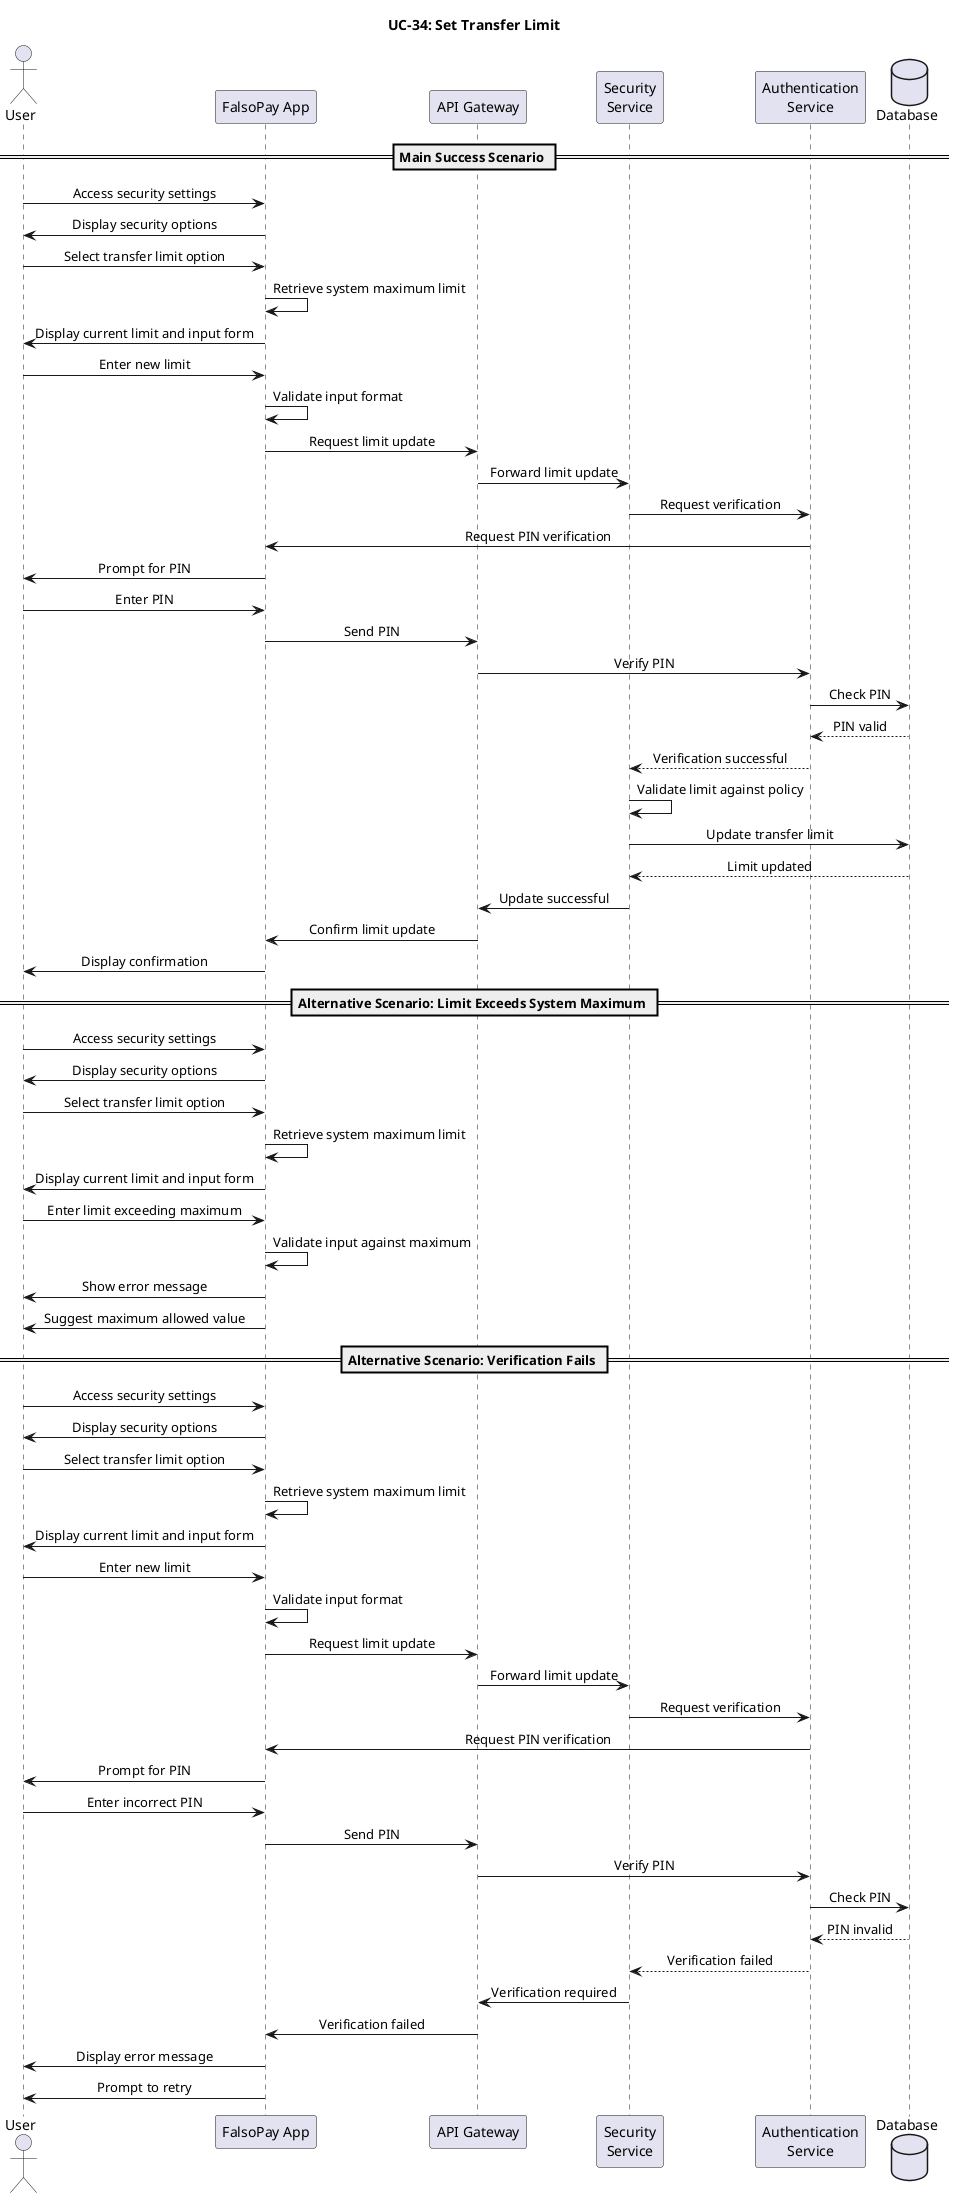 @startuml UC34-SetTransferLimit

skinparam sequenceMessageAlign center
skinparam backgroundColor white
skinparam handwritten false

title "UC-34: Set Transfer Limit"

actor "User" as user
participant "FalsoPay App" as app
participant "API Gateway" as gateway
participant "Security\nService" as securityService
participant "Authentication\nService" as authService
database "Database" as db

== Main Success Scenario ==

user -> app: Access security settings
app -> user: Display security options

user -> app: Select transfer limit option
app -> app: Retrieve system maximum limit
app -> user: Display current limit and input form

user -> app: Enter new limit
app -> app: Validate input format
app -> gateway: Request limit update
gateway -> securityService: Forward limit update

securityService -> authService: Request verification
authService -> app: Request PIN verification
app -> user: Prompt for PIN

user -> app: Enter PIN
app -> gateway: Send PIN
gateway -> authService: Verify PIN
authService -> db: Check PIN
db --> authService: PIN valid
authService --> securityService: Verification successful

securityService -> securityService: Validate limit against policy
securityService -> db: Update transfer limit
db --> securityService: Limit updated

securityService -> gateway: Update successful
gateway -> app: Confirm limit update
app -> user: Display confirmation

== Alternative Scenario: Limit Exceeds System Maximum ==

user -> app: Access security settings
app -> user: Display security options

user -> app: Select transfer limit option
app -> app: Retrieve system maximum limit
app -> user: Display current limit and input form

user -> app: Enter limit exceeding maximum
app -> app: Validate input against maximum
app -> user: Show error message
app -> user: Suggest maximum allowed value

== Alternative Scenario: Verification Fails ==

user -> app: Access security settings
app -> user: Display security options

user -> app: Select transfer limit option
app -> app: Retrieve system maximum limit
app -> user: Display current limit and input form

user -> app: Enter new limit
app -> app: Validate input format
app -> gateway: Request limit update
gateway -> securityService: Forward limit update

securityService -> authService: Request verification
authService -> app: Request PIN verification
app -> user: Prompt for PIN

user -> app: Enter incorrect PIN
app -> gateway: Send PIN
gateway -> authService: Verify PIN
authService -> db: Check PIN
db --> authService: PIN invalid
authService --> securityService: Verification failed

securityService -> gateway: Verification required
gateway -> app: Verification failed
app -> user: Display error message
app -> user: Prompt to retry

@enduml 